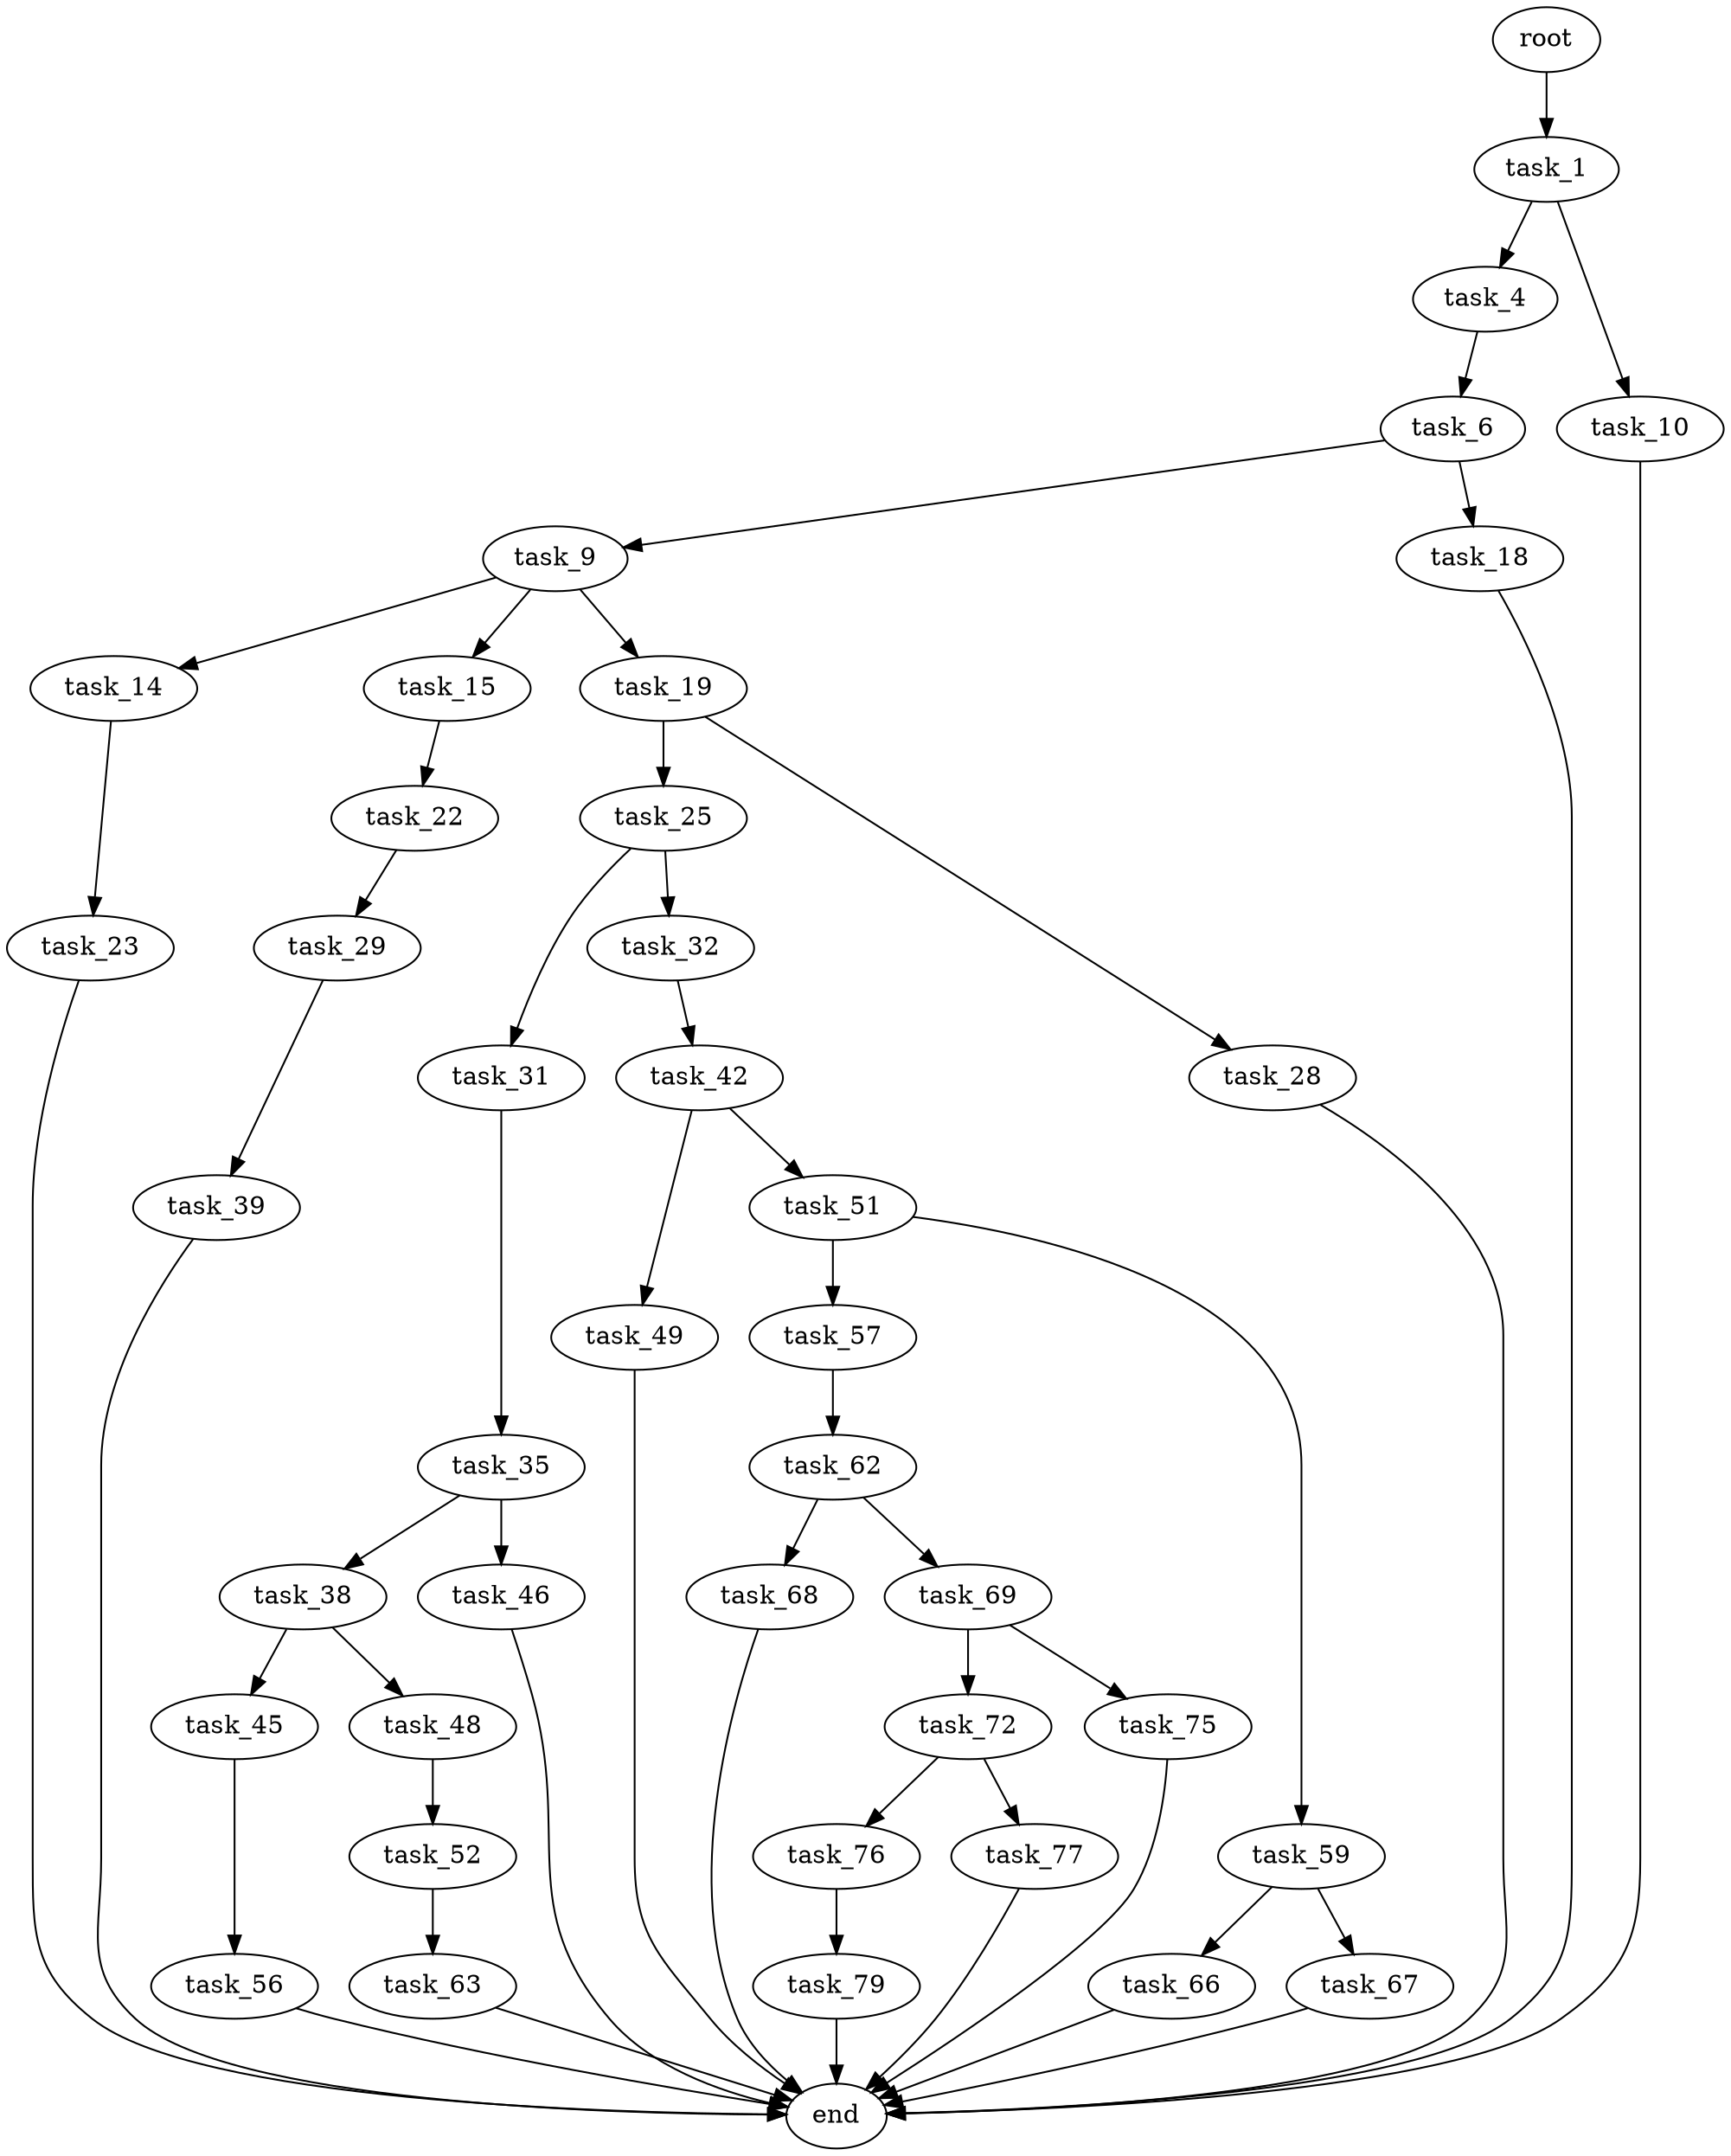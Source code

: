 digraph G {
  root [size="0.000000"];
  task_1 [size="368293445632.000000"];
  task_4 [size="1073741824000.000000"];
  task_10 [size="68719476736.000000"];
  task_6 [size="116558655552.000000"];
  task_9 [size="231928233984.000000"];
  task_18 [size="31912254723.000000"];
  task_14 [size="14838815426.000000"];
  task_15 [size="13201518325.000000"];
  task_19 [size="134916218076.000000"];
  end [size="0.000000"];
  task_23 [size="1256365450.000000"];
  task_22 [size="1938681288.000000"];
  task_25 [size="28991029248.000000"];
  task_28 [size="907082601.000000"];
  task_29 [size="9852899823.000000"];
  task_31 [size="782757789696.000000"];
  task_32 [size="158262835524.000000"];
  task_39 [size="549755813888.000000"];
  task_35 [size="53828507115.000000"];
  task_42 [size="41890873903.000000"];
  task_38 [size="13774773212.000000"];
  task_46 [size="1151390988.000000"];
  task_45 [size="23294651916.000000"];
  task_48 [size="27112747841.000000"];
  task_49 [size="268904136977.000000"];
  task_51 [size="2387230434.000000"];
  task_56 [size="407571107030.000000"];
  task_52 [size="2980766888.000000"];
  task_57 [size="763282082576.000000"];
  task_59 [size="188438787644.000000"];
  task_63 [size="396996072994.000000"];
  task_62 [size="68719476736.000000"];
  task_66 [size="28991029248.000000"];
  task_67 [size="28991029248.000000"];
  task_68 [size="610278161324.000000"];
  task_69 [size="1073741824000.000000"];
  task_72 [size="294852920022.000000"];
  task_75 [size="213250965404.000000"];
  task_76 [size="549755813888.000000"];
  task_77 [size="368293445632.000000"];
  task_79 [size="549755813888.000000"];

  root -> task_1 [size="1.000000"];
  task_1 -> task_4 [size="411041792.000000"];
  task_1 -> task_10 [size="411041792.000000"];
  task_4 -> task_6 [size="838860800.000000"];
  task_10 -> end [size="1.000000"];
  task_6 -> task_9 [size="134217728.000000"];
  task_6 -> task_18 [size="134217728.000000"];
  task_9 -> task_14 [size="301989888.000000"];
  task_9 -> task_15 [size="301989888.000000"];
  task_9 -> task_19 [size="301989888.000000"];
  task_18 -> end [size="1.000000"];
  task_14 -> task_23 [size="301989888.000000"];
  task_15 -> task_22 [size="209715200.000000"];
  task_19 -> task_25 [size="134217728.000000"];
  task_19 -> task_28 [size="134217728.000000"];
  task_23 -> end [size="1.000000"];
  task_22 -> task_29 [size="134217728.000000"];
  task_25 -> task_31 [size="75497472.000000"];
  task_25 -> task_32 [size="75497472.000000"];
  task_28 -> end [size="1.000000"];
  task_29 -> task_39 [size="301989888.000000"];
  task_31 -> task_35 [size="679477248.000000"];
  task_32 -> task_42 [size="134217728.000000"];
  task_39 -> end [size="1.000000"];
  task_35 -> task_38 [size="75497472.000000"];
  task_35 -> task_46 [size="75497472.000000"];
  task_42 -> task_49 [size="679477248.000000"];
  task_42 -> task_51 [size="679477248.000000"];
  task_38 -> task_45 [size="838860800.000000"];
  task_38 -> task_48 [size="838860800.000000"];
  task_46 -> end [size="1.000000"];
  task_45 -> task_56 [size="838860800.000000"];
  task_48 -> task_52 [size="838860800.000000"];
  task_49 -> end [size="1.000000"];
  task_51 -> task_57 [size="75497472.000000"];
  task_51 -> task_59 [size="75497472.000000"];
  task_56 -> end [size="1.000000"];
  task_52 -> task_63 [size="75497472.000000"];
  task_57 -> task_62 [size="536870912.000000"];
  task_59 -> task_66 [size="679477248.000000"];
  task_59 -> task_67 [size="679477248.000000"];
  task_63 -> end [size="1.000000"];
  task_62 -> task_68 [size="134217728.000000"];
  task_62 -> task_69 [size="134217728.000000"];
  task_66 -> end [size="1.000000"];
  task_67 -> end [size="1.000000"];
  task_68 -> end [size="1.000000"];
  task_69 -> task_72 [size="838860800.000000"];
  task_69 -> task_75 [size="838860800.000000"];
  task_72 -> task_76 [size="209715200.000000"];
  task_72 -> task_77 [size="209715200.000000"];
  task_75 -> end [size="1.000000"];
  task_76 -> task_79 [size="536870912.000000"];
  task_77 -> end [size="1.000000"];
  task_79 -> end [size="1.000000"];
}
